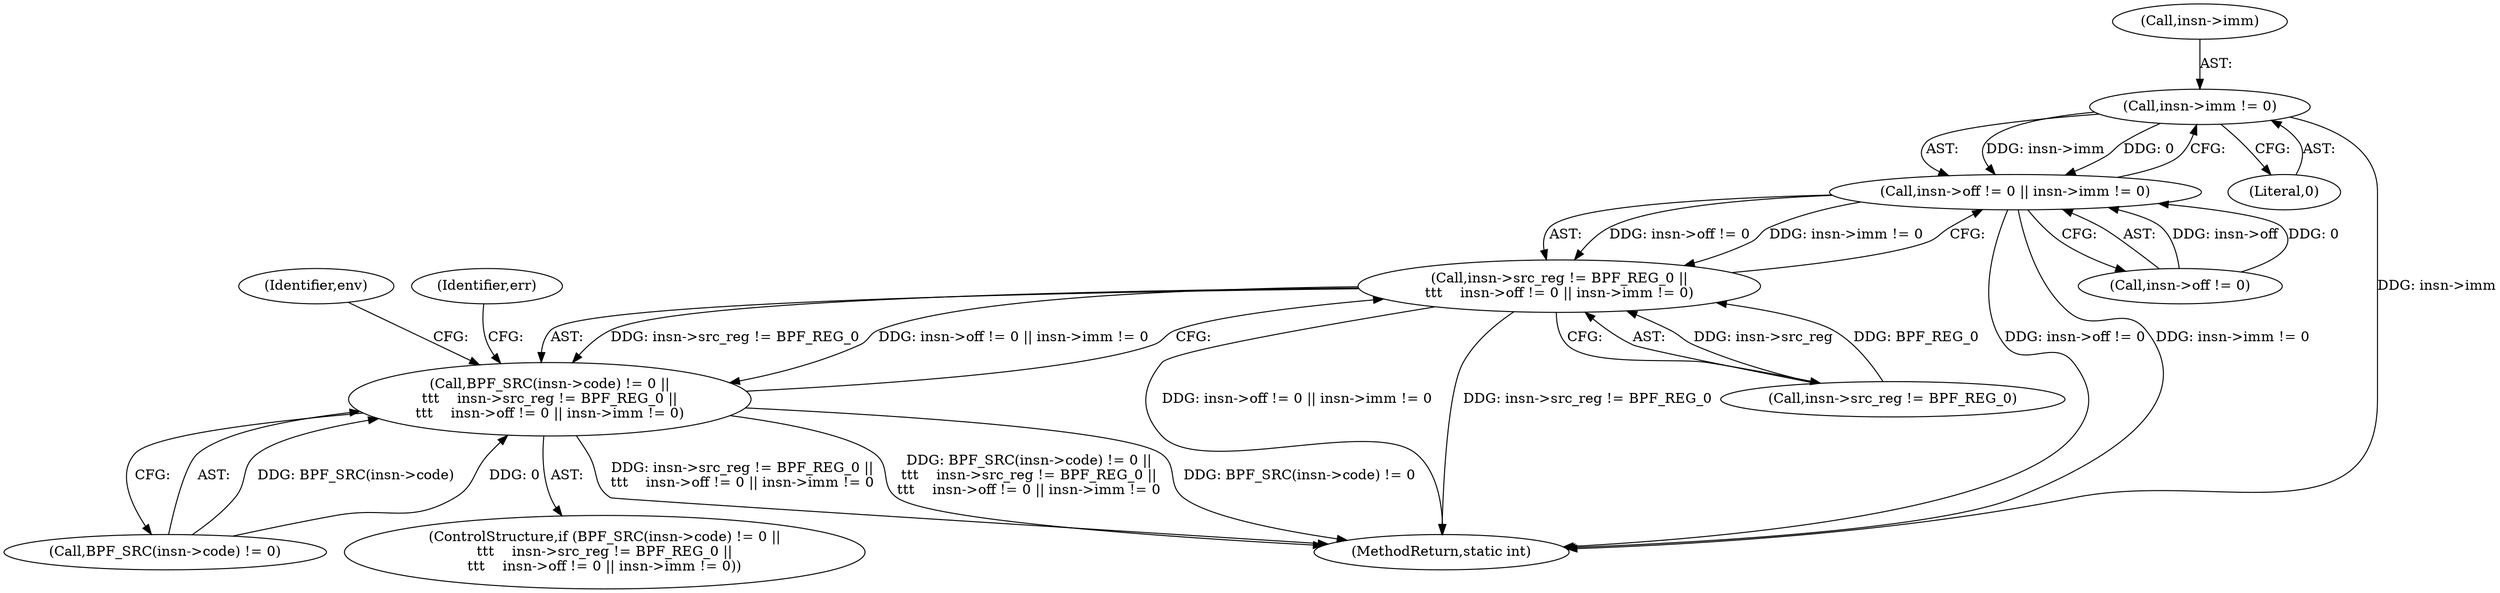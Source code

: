 digraph "0_linux_95a762e2c8c942780948091f8f2a4f32fce1ac6f@pointer" {
"1000163" [label="(Call,insn->imm != 0)"];
"1000157" [label="(Call,insn->off != 0 || insn->imm != 0)"];
"1000151" [label="(Call,insn->src_reg != BPF_REG_0 ||\n\t\t\t    insn->off != 0 || insn->imm != 0)"];
"1000144" [label="(Call,BPF_SRC(insn->code) != 0 ||\n\t\t\t    insn->src_reg != BPF_REG_0 ||\n\t\t\t    insn->off != 0 || insn->imm != 0)"];
"1000157" [label="(Call,insn->off != 0 || insn->imm != 0)"];
"1000145" [label="(Call,BPF_SRC(insn->code) != 0)"];
"1000144" [label="(Call,BPF_SRC(insn->code) != 0 ||\n\t\t\t    insn->src_reg != BPF_REG_0 ||\n\t\t\t    insn->off != 0 || insn->imm != 0)"];
"1000167" [label="(Literal,0)"];
"1000170" [label="(Identifier,env)"];
"1000222" [label="(Identifier,err)"];
"1000151" [label="(Call,insn->src_reg != BPF_REG_0 ||\n\t\t\t    insn->off != 0 || insn->imm != 0)"];
"1000630" [label="(MethodReturn,static int)"];
"1000163" [label="(Call,insn->imm != 0)"];
"1000164" [label="(Call,insn->imm)"];
"1000152" [label="(Call,insn->src_reg != BPF_REG_0)"];
"1000143" [label="(ControlStructure,if (BPF_SRC(insn->code) != 0 ||\n\t\t\t    insn->src_reg != BPF_REG_0 ||\n\t\t\t    insn->off != 0 || insn->imm != 0))"];
"1000158" [label="(Call,insn->off != 0)"];
"1000163" -> "1000157"  [label="AST: "];
"1000163" -> "1000167"  [label="CFG: "];
"1000164" -> "1000163"  [label="AST: "];
"1000167" -> "1000163"  [label="AST: "];
"1000157" -> "1000163"  [label="CFG: "];
"1000163" -> "1000630"  [label="DDG: insn->imm"];
"1000163" -> "1000157"  [label="DDG: insn->imm"];
"1000163" -> "1000157"  [label="DDG: 0"];
"1000157" -> "1000151"  [label="AST: "];
"1000157" -> "1000158"  [label="CFG: "];
"1000158" -> "1000157"  [label="AST: "];
"1000151" -> "1000157"  [label="CFG: "];
"1000157" -> "1000630"  [label="DDG: insn->off != 0"];
"1000157" -> "1000630"  [label="DDG: insn->imm != 0"];
"1000157" -> "1000151"  [label="DDG: insn->off != 0"];
"1000157" -> "1000151"  [label="DDG: insn->imm != 0"];
"1000158" -> "1000157"  [label="DDG: insn->off"];
"1000158" -> "1000157"  [label="DDG: 0"];
"1000151" -> "1000144"  [label="AST: "];
"1000151" -> "1000152"  [label="CFG: "];
"1000152" -> "1000151"  [label="AST: "];
"1000144" -> "1000151"  [label="CFG: "];
"1000151" -> "1000630"  [label="DDG: insn->off != 0 || insn->imm != 0"];
"1000151" -> "1000630"  [label="DDG: insn->src_reg != BPF_REG_0"];
"1000151" -> "1000144"  [label="DDG: insn->src_reg != BPF_REG_0"];
"1000151" -> "1000144"  [label="DDG: insn->off != 0 || insn->imm != 0"];
"1000152" -> "1000151"  [label="DDG: insn->src_reg"];
"1000152" -> "1000151"  [label="DDG: BPF_REG_0"];
"1000144" -> "1000143"  [label="AST: "];
"1000144" -> "1000145"  [label="CFG: "];
"1000145" -> "1000144"  [label="AST: "];
"1000170" -> "1000144"  [label="CFG: "];
"1000222" -> "1000144"  [label="CFG: "];
"1000144" -> "1000630"  [label="DDG: insn->src_reg != BPF_REG_0 ||\n\t\t\t    insn->off != 0 || insn->imm != 0"];
"1000144" -> "1000630"  [label="DDG: BPF_SRC(insn->code) != 0 ||\n\t\t\t    insn->src_reg != BPF_REG_0 ||\n\t\t\t    insn->off != 0 || insn->imm != 0"];
"1000144" -> "1000630"  [label="DDG: BPF_SRC(insn->code) != 0"];
"1000145" -> "1000144"  [label="DDG: BPF_SRC(insn->code)"];
"1000145" -> "1000144"  [label="DDG: 0"];
}
